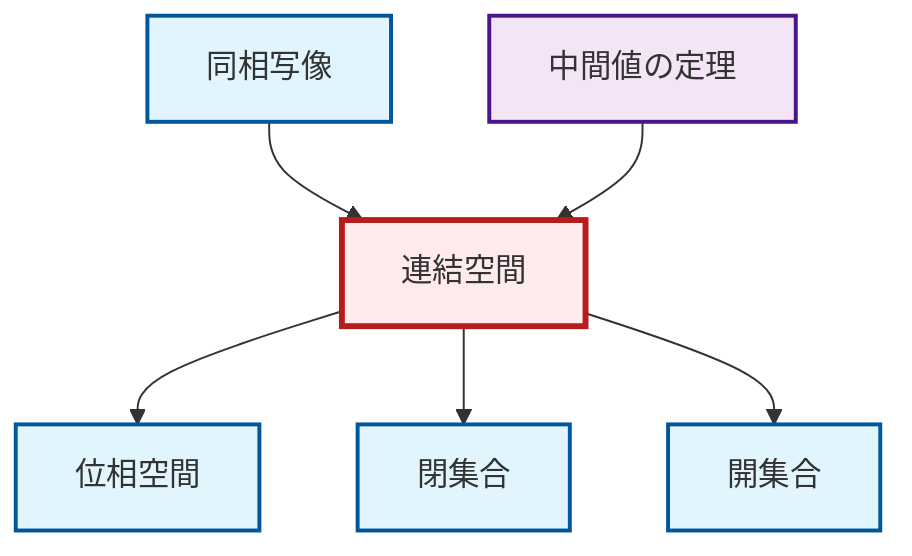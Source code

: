 graph TD
    classDef definition fill:#e1f5fe,stroke:#01579b,stroke-width:2px
    classDef theorem fill:#f3e5f5,stroke:#4a148c,stroke-width:2px
    classDef axiom fill:#fff3e0,stroke:#e65100,stroke-width:2px
    classDef example fill:#e8f5e9,stroke:#1b5e20,stroke-width:2px
    classDef current fill:#ffebee,stroke:#b71c1c,stroke-width:3px
    def-homeomorphism["同相写像"]:::definition
    def-open-set["開集合"]:::definition
    def-closed-set["閉集合"]:::definition
    thm-intermediate-value["中間値の定理"]:::theorem
    def-topological-space["位相空間"]:::definition
    def-connected["連結空間"]:::definition
    def-homeomorphism --> def-connected
    def-connected --> def-topological-space
    def-connected --> def-closed-set
    def-connected --> def-open-set
    thm-intermediate-value --> def-connected
    class def-connected current